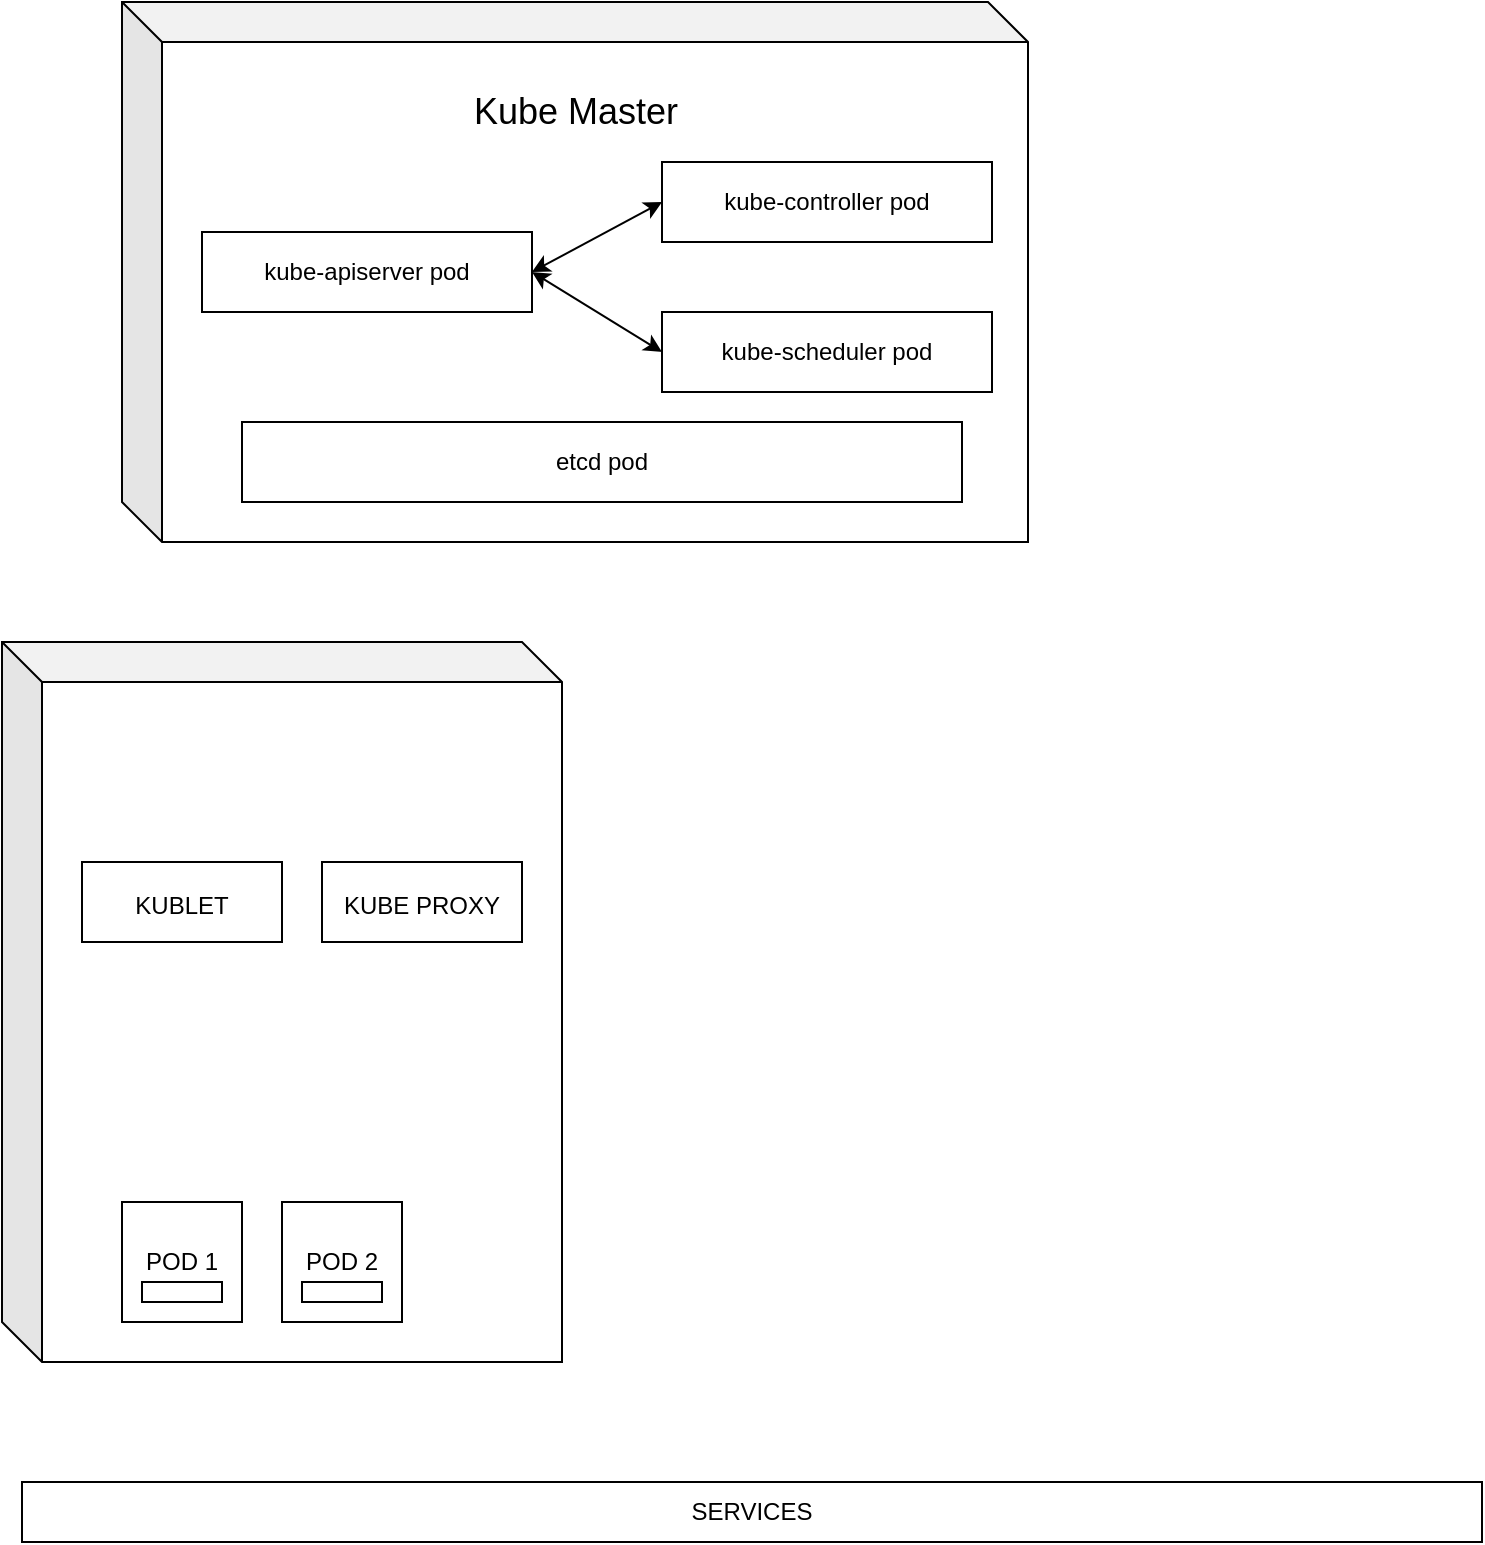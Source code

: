 <mxfile version="20.2.4" type="github">
  <diagram id="iEx6VXjSgwFBr7Oh_Cq-" name="Page-1">
    <mxGraphModel dx="1278" dy="579" grid="1" gridSize="10" guides="1" tooltips="1" connect="1" arrows="1" fold="1" page="1" pageScale="1" pageWidth="850" pageHeight="1100" math="0" shadow="0">
      <root>
        <mxCell id="0" />
        <mxCell id="1" parent="0" />
        <mxCell id="iwaFuKhUhnQHqJQPsEZF-1" value="" style="shape=cube;whiteSpace=wrap;html=1;boundedLbl=1;backgroundOutline=1;darkOpacity=0.05;darkOpacity2=0.1;" vertex="1" parent="1">
          <mxGeometry x="110" y="30" width="453" height="270" as="geometry" />
        </mxCell>
        <mxCell id="iwaFuKhUhnQHqJQPsEZF-2" value="" style="shape=cube;whiteSpace=wrap;html=1;boundedLbl=1;backgroundOutline=1;darkOpacity=0.05;darkOpacity2=0.1;" vertex="1" parent="1">
          <mxGeometry x="50" y="350" width="280" height="360" as="geometry" />
        </mxCell>
        <mxCell id="iwaFuKhUhnQHqJQPsEZF-6" value="kube-apiserver pod" style="rounded=0;whiteSpace=wrap;html=1;" vertex="1" parent="1">
          <mxGeometry x="150" y="145" width="165" height="40" as="geometry" />
        </mxCell>
        <mxCell id="iwaFuKhUhnQHqJQPsEZF-8" value="kube-controller pod" style="rounded=0;whiteSpace=wrap;html=1;" vertex="1" parent="1">
          <mxGeometry x="380" y="110" width="165" height="40" as="geometry" />
        </mxCell>
        <mxCell id="iwaFuKhUhnQHqJQPsEZF-9" value="kube-scheduler pod" style="rounded=0;whiteSpace=wrap;html=1;" vertex="1" parent="1">
          <mxGeometry x="380" y="185" width="165" height="40" as="geometry" />
        </mxCell>
        <mxCell id="iwaFuKhUhnQHqJQPsEZF-10" value="etcd pod" style="rounded=0;whiteSpace=wrap;html=1;" vertex="1" parent="1">
          <mxGeometry x="170" y="240" width="360" height="40" as="geometry" />
        </mxCell>
        <mxCell id="iwaFuKhUhnQHqJQPsEZF-11" value="&lt;font style=&quot;font-size: 18px;&quot;&gt;Kube Master&lt;/font&gt;" style="text;html=1;strokeColor=none;fillColor=none;align=center;verticalAlign=middle;whiteSpace=wrap;rounded=0;" vertex="1" parent="1">
          <mxGeometry x="251.5" y="70" width="170" height="30" as="geometry" />
        </mxCell>
        <mxCell id="iwaFuKhUhnQHqJQPsEZF-13" value="" style="group" vertex="1" connectable="0" parent="1">
          <mxGeometry x="110" y="630" width="60" height="60" as="geometry" />
        </mxCell>
        <mxCell id="iwaFuKhUhnQHqJQPsEZF-4" value="POD 1" style="rounded=0;whiteSpace=wrap;html=1;" vertex="1" parent="iwaFuKhUhnQHqJQPsEZF-13">
          <mxGeometry width="60" height="60" as="geometry" />
        </mxCell>
        <mxCell id="iwaFuKhUhnQHqJQPsEZF-5" value="" style="rounded=0;whiteSpace=wrap;html=1;" vertex="1" parent="iwaFuKhUhnQHqJQPsEZF-13">
          <mxGeometry x="10" y="40" width="40" height="10" as="geometry" />
        </mxCell>
        <mxCell id="iwaFuKhUhnQHqJQPsEZF-14" value="" style="group" vertex="1" connectable="0" parent="1">
          <mxGeometry x="190" y="630" width="60" height="60" as="geometry" />
        </mxCell>
        <mxCell id="iwaFuKhUhnQHqJQPsEZF-15" value="POD 2" style="rounded=0;whiteSpace=wrap;html=1;" vertex="1" parent="iwaFuKhUhnQHqJQPsEZF-14">
          <mxGeometry width="60" height="60" as="geometry" />
        </mxCell>
        <mxCell id="iwaFuKhUhnQHqJQPsEZF-16" value="" style="rounded=0;whiteSpace=wrap;html=1;" vertex="1" parent="iwaFuKhUhnQHqJQPsEZF-14">
          <mxGeometry x="10" y="40" width="40" height="10" as="geometry" />
        </mxCell>
        <mxCell id="iwaFuKhUhnQHqJQPsEZF-17" value="&lt;font style=&quot;font-size: 12px;&quot;&gt;KUBLET&lt;/font&gt;" style="rounded=0;whiteSpace=wrap;html=1;fontSize=18;" vertex="1" parent="1">
          <mxGeometry x="90" y="460" width="100" height="40" as="geometry" />
        </mxCell>
        <mxCell id="iwaFuKhUhnQHqJQPsEZF-18" value="&lt;font style=&quot;font-size: 12px;&quot;&gt;KUBE PROXY&lt;/font&gt;" style="rounded=0;whiteSpace=wrap;html=1;fontSize=18;" vertex="1" parent="1">
          <mxGeometry x="210" y="460" width="100" height="40" as="geometry" />
        </mxCell>
        <mxCell id="iwaFuKhUhnQHqJQPsEZF-19" value="SERVICES" style="rounded=0;whiteSpace=wrap;html=1;fontSize=12;" vertex="1" parent="1">
          <mxGeometry x="60" y="770" width="730" height="30" as="geometry" />
        </mxCell>
        <mxCell id="iwaFuKhUhnQHqJQPsEZF-21" value="" style="endArrow=classic;startArrow=classic;html=1;rounded=0;fontSize=12;entryX=0;entryY=0.5;entryDx=0;entryDy=0;exitX=1;exitY=0.5;exitDx=0;exitDy=0;" edge="1" parent="1" source="iwaFuKhUhnQHqJQPsEZF-6" target="iwaFuKhUhnQHqJQPsEZF-8">
          <mxGeometry width="50" height="50" relative="1" as="geometry">
            <mxPoint x="400" y="310" as="sourcePoint" />
            <mxPoint x="450" y="260" as="targetPoint" />
          </mxGeometry>
        </mxCell>
        <mxCell id="iwaFuKhUhnQHqJQPsEZF-22" value="" style="endArrow=classic;startArrow=classic;html=1;rounded=0;fontSize=12;exitX=1;exitY=0.5;exitDx=0;exitDy=0;entryX=0;entryY=0.5;entryDx=0;entryDy=0;" edge="1" parent="1" source="iwaFuKhUhnQHqJQPsEZF-6" target="iwaFuKhUhnQHqJQPsEZF-9">
          <mxGeometry width="50" height="50" relative="1" as="geometry">
            <mxPoint x="400" y="310" as="sourcePoint" />
            <mxPoint x="380" y="210" as="targetPoint" />
          </mxGeometry>
        </mxCell>
      </root>
    </mxGraphModel>
  </diagram>
</mxfile>
